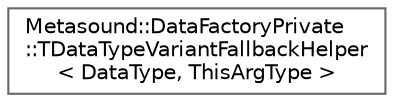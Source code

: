 digraph "Graphical Class Hierarchy"
{
 // INTERACTIVE_SVG=YES
 // LATEX_PDF_SIZE
  bgcolor="transparent";
  edge [fontname=Helvetica,fontsize=10,labelfontname=Helvetica,labelfontsize=10];
  node [fontname=Helvetica,fontsize=10,shape=box,height=0.2,width=0.4];
  rankdir="LR";
  Node0 [id="Node000000",label="Metasound::DataFactoryPrivate\l::TDataTypeVariantFallbackHelper\l\< DataType, ThisArgType \>",height=0.2,width=0.4,color="grey40", fillcolor="white", style="filled",URL="$d5/d14/structMetasound_1_1DataFactoryPrivate_1_1TDataTypeVariantFallbackHelper_3_01DataType_00_01ThisArgType_01_4.html",tooltip=" "];
}
